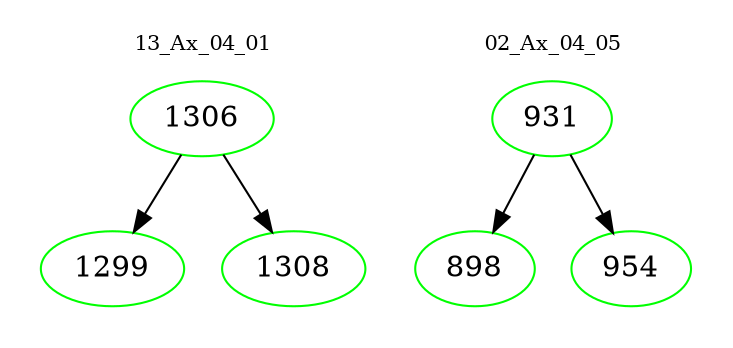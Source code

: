 digraph{
subgraph cluster_0 {
color = white
label = "13_Ax_04_01";
fontsize=10;
T0_1306 [label="1306", color="green"]
T0_1306 -> T0_1299 [color="black"]
T0_1299 [label="1299", color="green"]
T0_1306 -> T0_1308 [color="black"]
T0_1308 [label="1308", color="green"]
}
subgraph cluster_1 {
color = white
label = "02_Ax_04_05";
fontsize=10;
T1_931 [label="931", color="green"]
T1_931 -> T1_898 [color="black"]
T1_898 [label="898", color="green"]
T1_931 -> T1_954 [color="black"]
T1_954 [label="954", color="green"]
}
}
